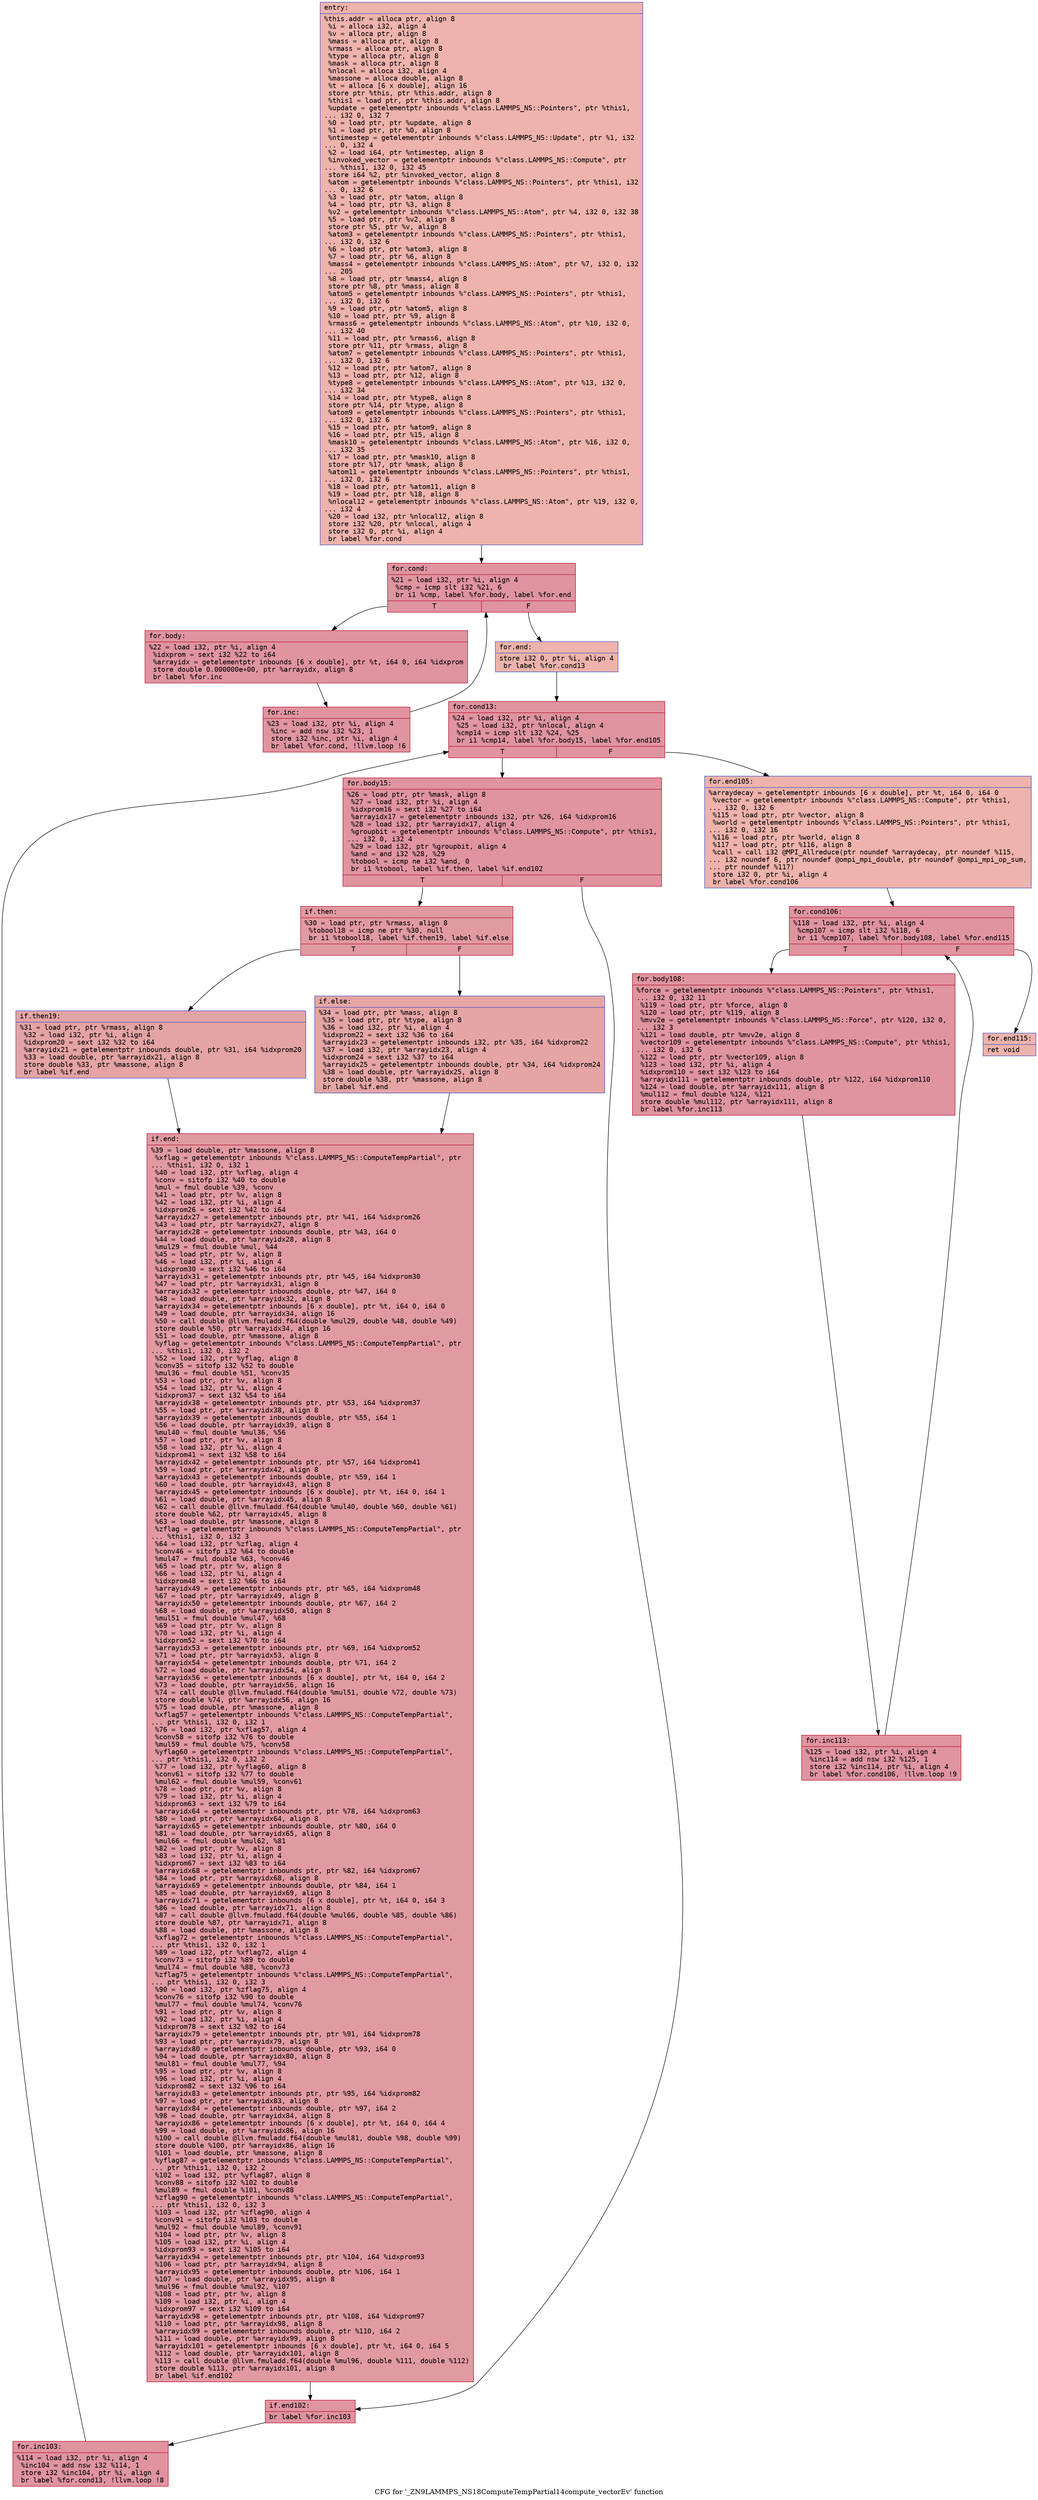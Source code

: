 digraph "CFG for '_ZN9LAMMPS_NS18ComputeTempPartial14compute_vectorEv' function" {
	label="CFG for '_ZN9LAMMPS_NS18ComputeTempPartial14compute_vectorEv' function";

	Node0x56053df2e7a0 [shape=record,color="#3d50c3ff", style=filled, fillcolor="#d6524470" fontname="Courier",label="{entry:\l|  %this.addr = alloca ptr, align 8\l  %i = alloca i32, align 4\l  %v = alloca ptr, align 8\l  %mass = alloca ptr, align 8\l  %rmass = alloca ptr, align 8\l  %type = alloca ptr, align 8\l  %mask = alloca ptr, align 8\l  %nlocal = alloca i32, align 4\l  %massone = alloca double, align 8\l  %t = alloca [6 x double], align 16\l  store ptr %this, ptr %this.addr, align 8\l  %this1 = load ptr, ptr %this.addr, align 8\l  %update = getelementptr inbounds %\"class.LAMMPS_NS::Pointers\", ptr %this1,\l... i32 0, i32 7\l  %0 = load ptr, ptr %update, align 8\l  %1 = load ptr, ptr %0, align 8\l  %ntimestep = getelementptr inbounds %\"class.LAMMPS_NS::Update\", ptr %1, i32\l... 0, i32 4\l  %2 = load i64, ptr %ntimestep, align 8\l  %invoked_vector = getelementptr inbounds %\"class.LAMMPS_NS::Compute\", ptr\l... %this1, i32 0, i32 45\l  store i64 %2, ptr %invoked_vector, align 8\l  %atom = getelementptr inbounds %\"class.LAMMPS_NS::Pointers\", ptr %this1, i32\l... 0, i32 6\l  %3 = load ptr, ptr %atom, align 8\l  %4 = load ptr, ptr %3, align 8\l  %v2 = getelementptr inbounds %\"class.LAMMPS_NS::Atom\", ptr %4, i32 0, i32 38\l  %5 = load ptr, ptr %v2, align 8\l  store ptr %5, ptr %v, align 8\l  %atom3 = getelementptr inbounds %\"class.LAMMPS_NS::Pointers\", ptr %this1,\l... i32 0, i32 6\l  %6 = load ptr, ptr %atom3, align 8\l  %7 = load ptr, ptr %6, align 8\l  %mass4 = getelementptr inbounds %\"class.LAMMPS_NS::Atom\", ptr %7, i32 0, i32\l... 205\l  %8 = load ptr, ptr %mass4, align 8\l  store ptr %8, ptr %mass, align 8\l  %atom5 = getelementptr inbounds %\"class.LAMMPS_NS::Pointers\", ptr %this1,\l... i32 0, i32 6\l  %9 = load ptr, ptr %atom5, align 8\l  %10 = load ptr, ptr %9, align 8\l  %rmass6 = getelementptr inbounds %\"class.LAMMPS_NS::Atom\", ptr %10, i32 0,\l... i32 40\l  %11 = load ptr, ptr %rmass6, align 8\l  store ptr %11, ptr %rmass, align 8\l  %atom7 = getelementptr inbounds %\"class.LAMMPS_NS::Pointers\", ptr %this1,\l... i32 0, i32 6\l  %12 = load ptr, ptr %atom7, align 8\l  %13 = load ptr, ptr %12, align 8\l  %type8 = getelementptr inbounds %\"class.LAMMPS_NS::Atom\", ptr %13, i32 0,\l... i32 34\l  %14 = load ptr, ptr %type8, align 8\l  store ptr %14, ptr %type, align 8\l  %atom9 = getelementptr inbounds %\"class.LAMMPS_NS::Pointers\", ptr %this1,\l... i32 0, i32 6\l  %15 = load ptr, ptr %atom9, align 8\l  %16 = load ptr, ptr %15, align 8\l  %mask10 = getelementptr inbounds %\"class.LAMMPS_NS::Atom\", ptr %16, i32 0,\l... i32 35\l  %17 = load ptr, ptr %mask10, align 8\l  store ptr %17, ptr %mask, align 8\l  %atom11 = getelementptr inbounds %\"class.LAMMPS_NS::Pointers\", ptr %this1,\l... i32 0, i32 6\l  %18 = load ptr, ptr %atom11, align 8\l  %19 = load ptr, ptr %18, align 8\l  %nlocal12 = getelementptr inbounds %\"class.LAMMPS_NS::Atom\", ptr %19, i32 0,\l... i32 4\l  %20 = load i32, ptr %nlocal12, align 8\l  store i32 %20, ptr %nlocal, align 4\l  store i32 0, ptr %i, align 4\l  br label %for.cond\l}"];
	Node0x56053df2e7a0 -> Node0x56053df34170[tooltip="entry -> for.cond\nProbability 100.00%" ];
	Node0x56053df34170 [shape=record,color="#b70d28ff", style=filled, fillcolor="#b70d2870" fontname="Courier",label="{for.cond:\l|  %21 = load i32, ptr %i, align 4\l  %cmp = icmp slt i32 %21, 6\l  br i1 %cmp, label %for.body, label %for.end\l|{<s0>T|<s1>F}}"];
	Node0x56053df34170:s0 -> Node0x56053df34390[tooltip="for.cond -> for.body\nProbability 96.88%" ];
	Node0x56053df34170:s1 -> Node0x56053df34410[tooltip="for.cond -> for.end\nProbability 3.12%" ];
	Node0x56053df34390 [shape=record,color="#b70d28ff", style=filled, fillcolor="#b70d2870" fontname="Courier",label="{for.body:\l|  %22 = load i32, ptr %i, align 4\l  %idxprom = sext i32 %22 to i64\l  %arrayidx = getelementptr inbounds [6 x double], ptr %t, i64 0, i64 %idxprom\l  store double 0.000000e+00, ptr %arrayidx, align 8\l  br label %for.inc\l}"];
	Node0x56053df34390 -> Node0x56053df347d0[tooltip="for.body -> for.inc\nProbability 100.00%" ];
	Node0x56053df347d0 [shape=record,color="#b70d28ff", style=filled, fillcolor="#b70d2870" fontname="Courier",label="{for.inc:\l|  %23 = load i32, ptr %i, align 4\l  %inc = add nsw i32 %23, 1\l  store i32 %inc, ptr %i, align 4\l  br label %for.cond, !llvm.loop !6\l}"];
	Node0x56053df347d0 -> Node0x56053df34170[tooltip="for.inc -> for.cond\nProbability 100.00%" ];
	Node0x56053df34410 [shape=record,color="#3d50c3ff", style=filled, fillcolor="#d6524470" fontname="Courier",label="{for.end:\l|  store i32 0, ptr %i, align 4\l  br label %for.cond13\l}"];
	Node0x56053df34410 -> Node0x56053df34c20[tooltip="for.end -> for.cond13\nProbability 100.00%" ];
	Node0x56053df34c20 [shape=record,color="#b70d28ff", style=filled, fillcolor="#b70d2870" fontname="Courier",label="{for.cond13:\l|  %24 = load i32, ptr %i, align 4\l  %25 = load i32, ptr %nlocal, align 4\l  %cmp14 = icmp slt i32 %24, %25\l  br i1 %cmp14, label %for.body15, label %for.end105\l|{<s0>T|<s1>F}}"];
	Node0x56053df34c20:s0 -> Node0x56053df34ec0[tooltip="for.cond13 -> for.body15\nProbability 96.88%" ];
	Node0x56053df34c20:s1 -> Node0x56053df34f40[tooltip="for.cond13 -> for.end105\nProbability 3.12%" ];
	Node0x56053df34ec0 [shape=record,color="#b70d28ff", style=filled, fillcolor="#b70d2870" fontname="Courier",label="{for.body15:\l|  %26 = load ptr, ptr %mask, align 8\l  %27 = load i32, ptr %i, align 4\l  %idxprom16 = sext i32 %27 to i64\l  %arrayidx17 = getelementptr inbounds i32, ptr %26, i64 %idxprom16\l  %28 = load i32, ptr %arrayidx17, align 4\l  %groupbit = getelementptr inbounds %\"class.LAMMPS_NS::Compute\", ptr %this1,\l... i32 0, i32 4\l  %29 = load i32, ptr %groupbit, align 4\l  %and = and i32 %28, %29\l  %tobool = icmp ne i32 %and, 0\l  br i1 %tobool, label %if.then, label %if.end102\l|{<s0>T|<s1>F}}"];
	Node0x56053df34ec0:s0 -> Node0x56053df35630[tooltip="for.body15 -> if.then\nProbability 62.50%" ];
	Node0x56053df34ec0:s1 -> Node0x56053df356a0[tooltip="for.body15 -> if.end102\nProbability 37.50%" ];
	Node0x56053df35630 [shape=record,color="#b70d28ff", style=filled, fillcolor="#bb1b2c70" fontname="Courier",label="{if.then:\l|  %30 = load ptr, ptr %rmass, align 8\l  %tobool18 = icmp ne ptr %30, null\l  br i1 %tobool18, label %if.then19, label %if.else\l|{<s0>T|<s1>F}}"];
	Node0x56053df35630:s0 -> Node0x56053df35910[tooltip="if.then -> if.then19\nProbability 62.50%" ];
	Node0x56053df35630:s1 -> Node0x56053df35fb0[tooltip="if.then -> if.else\nProbability 37.50%" ];
	Node0x56053df35910 [shape=record,color="#3d50c3ff", style=filled, fillcolor="#c32e3170" fontname="Courier",label="{if.then19:\l|  %31 = load ptr, ptr %rmass, align 8\l  %32 = load i32, ptr %i, align 4\l  %idxprom20 = sext i32 %32 to i64\l  %arrayidx21 = getelementptr inbounds double, ptr %31, i64 %idxprom20\l  %33 = load double, ptr %arrayidx21, align 8\l  store double %33, ptr %massone, align 8\l  br label %if.end\l}"];
	Node0x56053df35910 -> Node0x56053df36460[tooltip="if.then19 -> if.end\nProbability 100.00%" ];
	Node0x56053df35fb0 [shape=record,color="#3d50c3ff", style=filled, fillcolor="#c5333470" fontname="Courier",label="{if.else:\l|  %34 = load ptr, ptr %mass, align 8\l  %35 = load ptr, ptr %type, align 8\l  %36 = load i32, ptr %i, align 4\l  %idxprom22 = sext i32 %36 to i64\l  %arrayidx23 = getelementptr inbounds i32, ptr %35, i64 %idxprom22\l  %37 = load i32, ptr %arrayidx23, align 4\l  %idxprom24 = sext i32 %37 to i64\l  %arrayidx25 = getelementptr inbounds double, ptr %34, i64 %idxprom24\l  %38 = load double, ptr %arrayidx25, align 8\l  store double %38, ptr %massone, align 8\l  br label %if.end\l}"];
	Node0x56053df35fb0 -> Node0x56053df36460[tooltip="if.else -> if.end\nProbability 100.00%" ];
	Node0x56053df36460 [shape=record,color="#b70d28ff", style=filled, fillcolor="#bb1b2c70" fontname="Courier",label="{if.end:\l|  %39 = load double, ptr %massone, align 8\l  %xflag = getelementptr inbounds %\"class.LAMMPS_NS::ComputeTempPartial\", ptr\l... %this1, i32 0, i32 1\l  %40 = load i32, ptr %xflag, align 4\l  %conv = sitofp i32 %40 to double\l  %mul = fmul double %39, %conv\l  %41 = load ptr, ptr %v, align 8\l  %42 = load i32, ptr %i, align 4\l  %idxprom26 = sext i32 %42 to i64\l  %arrayidx27 = getelementptr inbounds ptr, ptr %41, i64 %idxprom26\l  %43 = load ptr, ptr %arrayidx27, align 8\l  %arrayidx28 = getelementptr inbounds double, ptr %43, i64 0\l  %44 = load double, ptr %arrayidx28, align 8\l  %mul29 = fmul double %mul, %44\l  %45 = load ptr, ptr %v, align 8\l  %46 = load i32, ptr %i, align 4\l  %idxprom30 = sext i32 %46 to i64\l  %arrayidx31 = getelementptr inbounds ptr, ptr %45, i64 %idxprom30\l  %47 = load ptr, ptr %arrayidx31, align 8\l  %arrayidx32 = getelementptr inbounds double, ptr %47, i64 0\l  %48 = load double, ptr %arrayidx32, align 8\l  %arrayidx34 = getelementptr inbounds [6 x double], ptr %t, i64 0, i64 0\l  %49 = load double, ptr %arrayidx34, align 16\l  %50 = call double @llvm.fmuladd.f64(double %mul29, double %48, double %49)\l  store double %50, ptr %arrayidx34, align 16\l  %51 = load double, ptr %massone, align 8\l  %yflag = getelementptr inbounds %\"class.LAMMPS_NS::ComputeTempPartial\", ptr\l... %this1, i32 0, i32 2\l  %52 = load i32, ptr %yflag, align 8\l  %conv35 = sitofp i32 %52 to double\l  %mul36 = fmul double %51, %conv35\l  %53 = load ptr, ptr %v, align 8\l  %54 = load i32, ptr %i, align 4\l  %idxprom37 = sext i32 %54 to i64\l  %arrayidx38 = getelementptr inbounds ptr, ptr %53, i64 %idxprom37\l  %55 = load ptr, ptr %arrayidx38, align 8\l  %arrayidx39 = getelementptr inbounds double, ptr %55, i64 1\l  %56 = load double, ptr %arrayidx39, align 8\l  %mul40 = fmul double %mul36, %56\l  %57 = load ptr, ptr %v, align 8\l  %58 = load i32, ptr %i, align 4\l  %idxprom41 = sext i32 %58 to i64\l  %arrayidx42 = getelementptr inbounds ptr, ptr %57, i64 %idxprom41\l  %59 = load ptr, ptr %arrayidx42, align 8\l  %arrayidx43 = getelementptr inbounds double, ptr %59, i64 1\l  %60 = load double, ptr %arrayidx43, align 8\l  %arrayidx45 = getelementptr inbounds [6 x double], ptr %t, i64 0, i64 1\l  %61 = load double, ptr %arrayidx45, align 8\l  %62 = call double @llvm.fmuladd.f64(double %mul40, double %60, double %61)\l  store double %62, ptr %arrayidx45, align 8\l  %63 = load double, ptr %massone, align 8\l  %zflag = getelementptr inbounds %\"class.LAMMPS_NS::ComputeTempPartial\", ptr\l... %this1, i32 0, i32 3\l  %64 = load i32, ptr %zflag, align 4\l  %conv46 = sitofp i32 %64 to double\l  %mul47 = fmul double %63, %conv46\l  %65 = load ptr, ptr %v, align 8\l  %66 = load i32, ptr %i, align 4\l  %idxprom48 = sext i32 %66 to i64\l  %arrayidx49 = getelementptr inbounds ptr, ptr %65, i64 %idxprom48\l  %67 = load ptr, ptr %arrayidx49, align 8\l  %arrayidx50 = getelementptr inbounds double, ptr %67, i64 2\l  %68 = load double, ptr %arrayidx50, align 8\l  %mul51 = fmul double %mul47, %68\l  %69 = load ptr, ptr %v, align 8\l  %70 = load i32, ptr %i, align 4\l  %idxprom52 = sext i32 %70 to i64\l  %arrayidx53 = getelementptr inbounds ptr, ptr %69, i64 %idxprom52\l  %71 = load ptr, ptr %arrayidx53, align 8\l  %arrayidx54 = getelementptr inbounds double, ptr %71, i64 2\l  %72 = load double, ptr %arrayidx54, align 8\l  %arrayidx56 = getelementptr inbounds [6 x double], ptr %t, i64 0, i64 2\l  %73 = load double, ptr %arrayidx56, align 16\l  %74 = call double @llvm.fmuladd.f64(double %mul51, double %72, double %73)\l  store double %74, ptr %arrayidx56, align 16\l  %75 = load double, ptr %massone, align 8\l  %xflag57 = getelementptr inbounds %\"class.LAMMPS_NS::ComputeTempPartial\",\l... ptr %this1, i32 0, i32 1\l  %76 = load i32, ptr %xflag57, align 4\l  %conv58 = sitofp i32 %76 to double\l  %mul59 = fmul double %75, %conv58\l  %yflag60 = getelementptr inbounds %\"class.LAMMPS_NS::ComputeTempPartial\",\l... ptr %this1, i32 0, i32 2\l  %77 = load i32, ptr %yflag60, align 8\l  %conv61 = sitofp i32 %77 to double\l  %mul62 = fmul double %mul59, %conv61\l  %78 = load ptr, ptr %v, align 8\l  %79 = load i32, ptr %i, align 4\l  %idxprom63 = sext i32 %79 to i64\l  %arrayidx64 = getelementptr inbounds ptr, ptr %78, i64 %idxprom63\l  %80 = load ptr, ptr %arrayidx64, align 8\l  %arrayidx65 = getelementptr inbounds double, ptr %80, i64 0\l  %81 = load double, ptr %arrayidx65, align 8\l  %mul66 = fmul double %mul62, %81\l  %82 = load ptr, ptr %v, align 8\l  %83 = load i32, ptr %i, align 4\l  %idxprom67 = sext i32 %83 to i64\l  %arrayidx68 = getelementptr inbounds ptr, ptr %82, i64 %idxprom67\l  %84 = load ptr, ptr %arrayidx68, align 8\l  %arrayidx69 = getelementptr inbounds double, ptr %84, i64 1\l  %85 = load double, ptr %arrayidx69, align 8\l  %arrayidx71 = getelementptr inbounds [6 x double], ptr %t, i64 0, i64 3\l  %86 = load double, ptr %arrayidx71, align 8\l  %87 = call double @llvm.fmuladd.f64(double %mul66, double %85, double %86)\l  store double %87, ptr %arrayidx71, align 8\l  %88 = load double, ptr %massone, align 8\l  %xflag72 = getelementptr inbounds %\"class.LAMMPS_NS::ComputeTempPartial\",\l... ptr %this1, i32 0, i32 1\l  %89 = load i32, ptr %xflag72, align 4\l  %conv73 = sitofp i32 %89 to double\l  %mul74 = fmul double %88, %conv73\l  %zflag75 = getelementptr inbounds %\"class.LAMMPS_NS::ComputeTempPartial\",\l... ptr %this1, i32 0, i32 3\l  %90 = load i32, ptr %zflag75, align 4\l  %conv76 = sitofp i32 %90 to double\l  %mul77 = fmul double %mul74, %conv76\l  %91 = load ptr, ptr %v, align 8\l  %92 = load i32, ptr %i, align 4\l  %idxprom78 = sext i32 %92 to i64\l  %arrayidx79 = getelementptr inbounds ptr, ptr %91, i64 %idxprom78\l  %93 = load ptr, ptr %arrayidx79, align 8\l  %arrayidx80 = getelementptr inbounds double, ptr %93, i64 0\l  %94 = load double, ptr %arrayidx80, align 8\l  %mul81 = fmul double %mul77, %94\l  %95 = load ptr, ptr %v, align 8\l  %96 = load i32, ptr %i, align 4\l  %idxprom82 = sext i32 %96 to i64\l  %arrayidx83 = getelementptr inbounds ptr, ptr %95, i64 %idxprom82\l  %97 = load ptr, ptr %arrayidx83, align 8\l  %arrayidx84 = getelementptr inbounds double, ptr %97, i64 2\l  %98 = load double, ptr %arrayidx84, align 8\l  %arrayidx86 = getelementptr inbounds [6 x double], ptr %t, i64 0, i64 4\l  %99 = load double, ptr %arrayidx86, align 16\l  %100 = call double @llvm.fmuladd.f64(double %mul81, double %98, double %99)\l  store double %100, ptr %arrayidx86, align 16\l  %101 = load double, ptr %massone, align 8\l  %yflag87 = getelementptr inbounds %\"class.LAMMPS_NS::ComputeTempPartial\",\l... ptr %this1, i32 0, i32 2\l  %102 = load i32, ptr %yflag87, align 8\l  %conv88 = sitofp i32 %102 to double\l  %mul89 = fmul double %101, %conv88\l  %zflag90 = getelementptr inbounds %\"class.LAMMPS_NS::ComputeTempPartial\",\l... ptr %this1, i32 0, i32 3\l  %103 = load i32, ptr %zflag90, align 4\l  %conv91 = sitofp i32 %103 to double\l  %mul92 = fmul double %mul89, %conv91\l  %104 = load ptr, ptr %v, align 8\l  %105 = load i32, ptr %i, align 4\l  %idxprom93 = sext i32 %105 to i64\l  %arrayidx94 = getelementptr inbounds ptr, ptr %104, i64 %idxprom93\l  %106 = load ptr, ptr %arrayidx94, align 8\l  %arrayidx95 = getelementptr inbounds double, ptr %106, i64 1\l  %107 = load double, ptr %arrayidx95, align 8\l  %mul96 = fmul double %mul92, %107\l  %108 = load ptr, ptr %v, align 8\l  %109 = load i32, ptr %i, align 4\l  %idxprom97 = sext i32 %109 to i64\l  %arrayidx98 = getelementptr inbounds ptr, ptr %108, i64 %idxprom97\l  %110 = load ptr, ptr %arrayidx98, align 8\l  %arrayidx99 = getelementptr inbounds double, ptr %110, i64 2\l  %111 = load double, ptr %arrayidx99, align 8\l  %arrayidx101 = getelementptr inbounds [6 x double], ptr %t, i64 0, i64 5\l  %112 = load double, ptr %arrayidx101, align 8\l  %113 = call double @llvm.fmuladd.f64(double %mul96, double %111, double %112)\l  store double %113, ptr %arrayidx101, align 8\l  br label %if.end102\l}"];
	Node0x56053df36460 -> Node0x56053df356a0[tooltip="if.end -> if.end102\nProbability 100.00%" ];
	Node0x56053df356a0 [shape=record,color="#b70d28ff", style=filled, fillcolor="#b70d2870" fontname="Courier",label="{if.end102:\l|  br label %for.inc103\l}"];
	Node0x56053df356a0 -> Node0x56053df3e660[tooltip="if.end102 -> for.inc103\nProbability 100.00%" ];
	Node0x56053df3e660 [shape=record,color="#b70d28ff", style=filled, fillcolor="#b70d2870" fontname="Courier",label="{for.inc103:\l|  %114 = load i32, ptr %i, align 4\l  %inc104 = add nsw i32 %114, 1\l  store i32 %inc104, ptr %i, align 4\l  br label %for.cond13, !llvm.loop !8\l}"];
	Node0x56053df3e660 -> Node0x56053df34c20[tooltip="for.inc103 -> for.cond13\nProbability 100.00%" ];
	Node0x56053df34f40 [shape=record,color="#3d50c3ff", style=filled, fillcolor="#d6524470" fontname="Courier",label="{for.end105:\l|  %arraydecay = getelementptr inbounds [6 x double], ptr %t, i64 0, i64 0\l  %vector = getelementptr inbounds %\"class.LAMMPS_NS::Compute\", ptr %this1,\l... i32 0, i32 6\l  %115 = load ptr, ptr %vector, align 8\l  %world = getelementptr inbounds %\"class.LAMMPS_NS::Pointers\", ptr %this1,\l... i32 0, i32 16\l  %116 = load ptr, ptr %world, align 8\l  %117 = load ptr, ptr %116, align 8\l  %call = call i32 @MPI_Allreduce(ptr noundef %arraydecay, ptr noundef %115,\l... i32 noundef 6, ptr noundef @ompi_mpi_double, ptr noundef @ompi_mpi_op_sum,\l... ptr noundef %117)\l  store i32 0, ptr %i, align 4\l  br label %for.cond106\l}"];
	Node0x56053df34f40 -> Node0x56053df3f110[tooltip="for.end105 -> for.cond106\nProbability 100.00%" ];
	Node0x56053df3f110 [shape=record,color="#b70d28ff", style=filled, fillcolor="#b70d2870" fontname="Courier",label="{for.cond106:\l|  %118 = load i32, ptr %i, align 4\l  %cmp107 = icmp slt i32 %118, 6\l  br i1 %cmp107, label %for.body108, label %for.end115\l|{<s0>T|<s1>F}}"];
	Node0x56053df3f110:s0 -> Node0x56053df3f2e0[tooltip="for.cond106 -> for.body108\nProbability 96.88%" ];
	Node0x56053df3f110:s1 -> Node0x56053df3f360[tooltip="for.cond106 -> for.end115\nProbability 3.12%" ];
	Node0x56053df3f2e0 [shape=record,color="#b70d28ff", style=filled, fillcolor="#b70d2870" fontname="Courier",label="{for.body108:\l|  %force = getelementptr inbounds %\"class.LAMMPS_NS::Pointers\", ptr %this1,\l... i32 0, i32 11\l  %119 = load ptr, ptr %force, align 8\l  %120 = load ptr, ptr %119, align 8\l  %mvv2e = getelementptr inbounds %\"class.LAMMPS_NS::Force\", ptr %120, i32 0,\l... i32 3\l  %121 = load double, ptr %mvv2e, align 8\l  %vector109 = getelementptr inbounds %\"class.LAMMPS_NS::Compute\", ptr %this1,\l... i32 0, i32 6\l  %122 = load ptr, ptr %vector109, align 8\l  %123 = load i32, ptr %i, align 4\l  %idxprom110 = sext i32 %123 to i64\l  %arrayidx111 = getelementptr inbounds double, ptr %122, i64 %idxprom110\l  %124 = load double, ptr %arrayidx111, align 8\l  %mul112 = fmul double %124, %121\l  store double %mul112, ptr %arrayidx111, align 8\l  br label %for.inc113\l}"];
	Node0x56053df3f2e0 -> Node0x56053df3fd00[tooltip="for.body108 -> for.inc113\nProbability 100.00%" ];
	Node0x56053df3fd00 [shape=record,color="#b70d28ff", style=filled, fillcolor="#b70d2870" fontname="Courier",label="{for.inc113:\l|  %125 = load i32, ptr %i, align 4\l  %inc114 = add nsw i32 %125, 1\l  store i32 %inc114, ptr %i, align 4\l  br label %for.cond106, !llvm.loop !9\l}"];
	Node0x56053df3fd00 -> Node0x56053df3f110[tooltip="for.inc113 -> for.cond106\nProbability 100.00%" ];
	Node0x56053df3f360 [shape=record,color="#3d50c3ff", style=filled, fillcolor="#d6524470" fontname="Courier",label="{for.end115:\l|  ret void\l}"];
}
